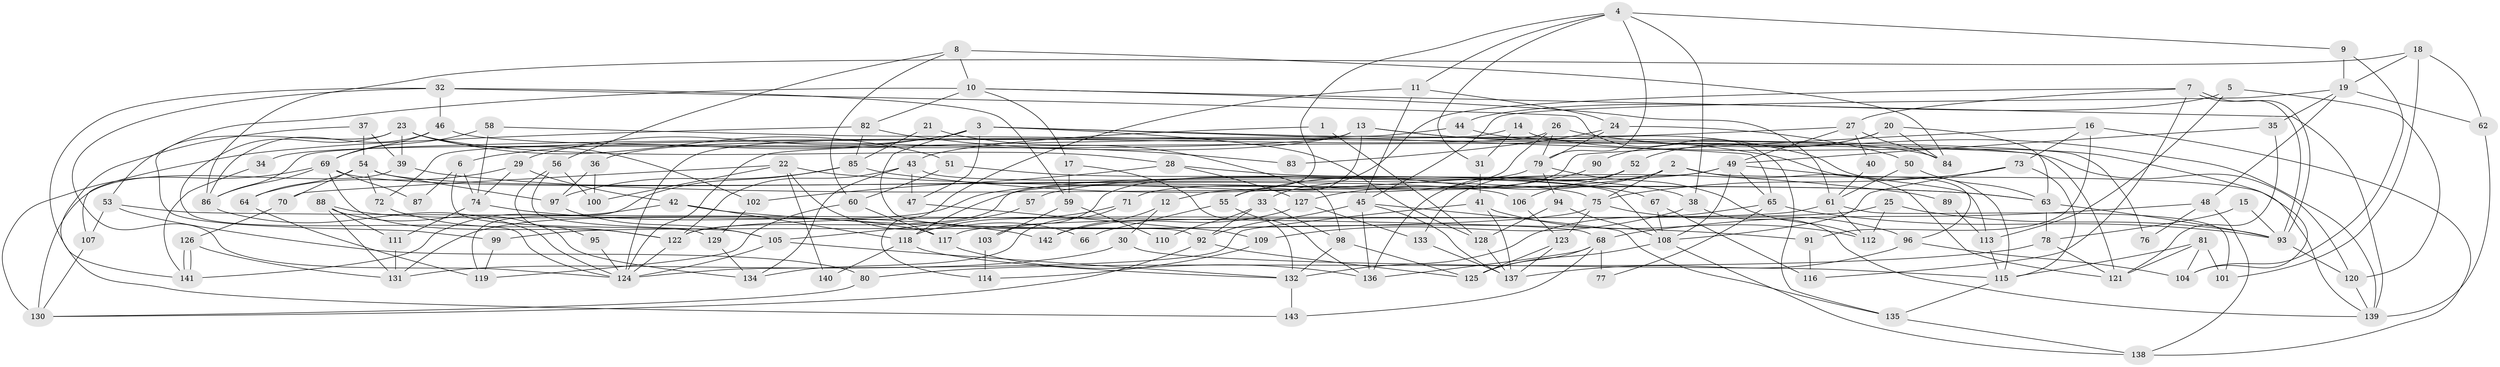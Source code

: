 // coarse degree distribution, {7: 0.18604651162790697, 5: 0.23255813953488372, 3: 0.023255813953488372, 9: 0.11627906976744186, 6: 0.11627906976744186, 10: 0.09302325581395349, 8: 0.023255813953488372, 4: 0.09302325581395349, 11: 0.046511627906976744, 16: 0.023255813953488372, 12: 0.046511627906976744}
// Generated by graph-tools (version 1.1) at 2025/37/03/04/25 23:37:11]
// undirected, 143 vertices, 286 edges
graph export_dot {
  node [color=gray90,style=filled];
  1;
  2;
  3;
  4;
  5;
  6;
  7;
  8;
  9;
  10;
  11;
  12;
  13;
  14;
  15;
  16;
  17;
  18;
  19;
  20;
  21;
  22;
  23;
  24;
  25;
  26;
  27;
  28;
  29;
  30;
  31;
  32;
  33;
  34;
  35;
  36;
  37;
  38;
  39;
  40;
  41;
  42;
  43;
  44;
  45;
  46;
  47;
  48;
  49;
  50;
  51;
  52;
  53;
  54;
  55;
  56;
  57;
  58;
  59;
  60;
  61;
  62;
  63;
  64;
  65;
  66;
  67;
  68;
  69;
  70;
  71;
  72;
  73;
  74;
  75;
  76;
  77;
  78;
  79;
  80;
  81;
  82;
  83;
  84;
  85;
  86;
  87;
  88;
  89;
  90;
  91;
  92;
  93;
  94;
  95;
  96;
  97;
  98;
  99;
  100;
  101;
  102;
  103;
  104;
  105;
  106;
  107;
  108;
  109;
  110;
  111;
  112;
  113;
  114;
  115;
  116;
  117;
  118;
  119;
  120;
  121;
  122;
  123;
  124;
  125;
  126;
  127;
  128;
  129;
  130;
  131;
  132;
  133;
  134;
  135;
  136;
  137;
  138;
  139;
  140;
  141;
  142;
  143;
  1 -- 43;
  1 -- 128;
  2 -- 121;
  2 -- 75;
  2 -- 55;
  2 -- 131;
  2 -- 139;
  3 -- 128;
  3 -- 65;
  3 -- 6;
  3 -- 29;
  3 -- 47;
  3 -- 76;
  3 -- 92;
  4 -- 9;
  4 -- 79;
  4 -- 11;
  4 -- 12;
  4 -- 31;
  4 -- 38;
  5 -- 120;
  5 -- 44;
  5 -- 113;
  6 -- 74;
  6 -- 87;
  6 -- 129;
  7 -- 93;
  7 -- 93;
  7 -- 27;
  7 -- 33;
  7 -- 116;
  8 -- 10;
  8 -- 56;
  8 -- 60;
  8 -- 84;
  9 -- 104;
  9 -- 19;
  10 -- 61;
  10 -- 139;
  10 -- 17;
  10 -- 53;
  10 -- 82;
  11 -- 45;
  11 -- 24;
  11 -- 114;
  12 -- 30;
  12 -- 142;
  13 -- 96;
  13 -- 115;
  13 -- 34;
  13 -- 36;
  13 -- 55;
  14 -- 31;
  14 -- 72;
  14 -- 104;
  15 -- 93;
  15 -- 78;
  16 -- 71;
  16 -- 138;
  16 -- 73;
  16 -- 91;
  17 -- 132;
  17 -- 59;
  18 -- 86;
  18 -- 62;
  18 -- 19;
  18 -- 101;
  19 -- 48;
  19 -- 35;
  19 -- 45;
  19 -- 62;
  20 -- 63;
  20 -- 52;
  20 -- 84;
  20 -- 90;
  21 -- 85;
  21 -- 98;
  22 -- 70;
  22 -- 63;
  22 -- 66;
  22 -- 100;
  22 -- 140;
  23 -- 39;
  23 -- 124;
  23 -- 28;
  23 -- 51;
  23 -- 99;
  23 -- 102;
  24 -- 50;
  24 -- 79;
  24 -- 83;
  25 -- 93;
  25 -- 112;
  25 -- 117;
  26 -- 118;
  26 -- 124;
  26 -- 79;
  26 -- 139;
  27 -- 84;
  27 -- 124;
  27 -- 40;
  27 -- 49;
  28 -- 38;
  28 -- 102;
  28 -- 127;
  29 -- 74;
  29 -- 42;
  29 -- 64;
  30 -- 115;
  30 -- 131;
  31 -- 41;
  32 -- 46;
  32 -- 59;
  32 -- 124;
  32 -- 135;
  32 -- 143;
  33 -- 98;
  33 -- 92;
  33 -- 110;
  34 -- 141;
  35 -- 49;
  35 -- 121;
  36 -- 97;
  36 -- 100;
  37 -- 141;
  37 -- 54;
  37 -- 39;
  38 -- 139;
  38 -- 109;
  39 -- 63;
  39 -- 130;
  40 -- 61;
  41 -- 112;
  41 -- 124;
  41 -- 137;
  42 -- 91;
  42 -- 118;
  42 -- 141;
  43 -- 108;
  43 -- 122;
  43 -- 47;
  43 -- 134;
  44 -- 84;
  44 -- 86;
  45 -- 92;
  45 -- 135;
  45 -- 136;
  45 -- 137;
  46 -- 86;
  46 -- 69;
  46 -- 120;
  47 -- 109;
  48 -- 138;
  48 -- 68;
  48 -- 76;
  49 -- 113;
  49 -- 57;
  49 -- 65;
  49 -- 108;
  49 -- 122;
  50 -- 63;
  50 -- 61;
  51 -- 60;
  51 -- 67;
  52 -- 136;
  52 -- 106;
  52 -- 133;
  53 -- 68;
  53 -- 80;
  53 -- 107;
  54 -- 64;
  54 -- 97;
  54 -- 70;
  54 -- 72;
  54 -- 106;
  55 -- 66;
  55 -- 136;
  56 -- 100;
  56 -- 105;
  56 -- 95;
  57 -- 105;
  58 -- 74;
  58 -- 69;
  58 -- 121;
  59 -- 103;
  59 -- 110;
  60 -- 117;
  60 -- 119;
  61 -- 122;
  61 -- 101;
  61 -- 112;
  62 -- 139;
  63 -- 78;
  63 -- 93;
  64 -- 119;
  65 -- 93;
  65 -- 77;
  65 -- 132;
  67 -- 108;
  67 -- 116;
  68 -- 125;
  68 -- 136;
  68 -- 77;
  68 -- 143;
  69 -- 75;
  69 -- 130;
  69 -- 86;
  69 -- 87;
  69 -- 122;
  70 -- 126;
  71 -- 134;
  71 -- 118;
  72 -- 122;
  73 -- 75;
  73 -- 108;
  73 -- 115;
  74 -- 142;
  74 -- 111;
  75 -- 96;
  75 -- 123;
  75 -- 99;
  78 -- 80;
  78 -- 121;
  79 -- 94;
  79 -- 103;
  79 -- 112;
  80 -- 130;
  81 -- 115;
  81 -- 121;
  81 -- 101;
  81 -- 104;
  82 -- 107;
  82 -- 83;
  82 -- 85;
  85 -- 119;
  85 -- 89;
  85 -- 97;
  86 -- 124;
  88 -- 134;
  88 -- 117;
  88 -- 111;
  88 -- 131;
  89 -- 113;
  90 -- 127;
  91 -- 116;
  92 -- 125;
  92 -- 130;
  93 -- 120;
  94 -- 108;
  94 -- 128;
  95 -- 124;
  96 -- 104;
  96 -- 137;
  97 -- 105;
  98 -- 125;
  98 -- 132;
  99 -- 119;
  102 -- 129;
  103 -- 114;
  105 -- 124;
  105 -- 132;
  106 -- 123;
  107 -- 130;
  108 -- 125;
  108 -- 138;
  109 -- 114;
  111 -- 131;
  113 -- 115;
  115 -- 135;
  117 -- 136;
  118 -- 132;
  118 -- 140;
  120 -- 139;
  122 -- 124;
  123 -- 137;
  123 -- 125;
  126 -- 141;
  126 -- 141;
  126 -- 131;
  127 -- 133;
  127 -- 142;
  128 -- 137;
  129 -- 134;
  132 -- 143;
  133 -- 137;
  135 -- 138;
}
